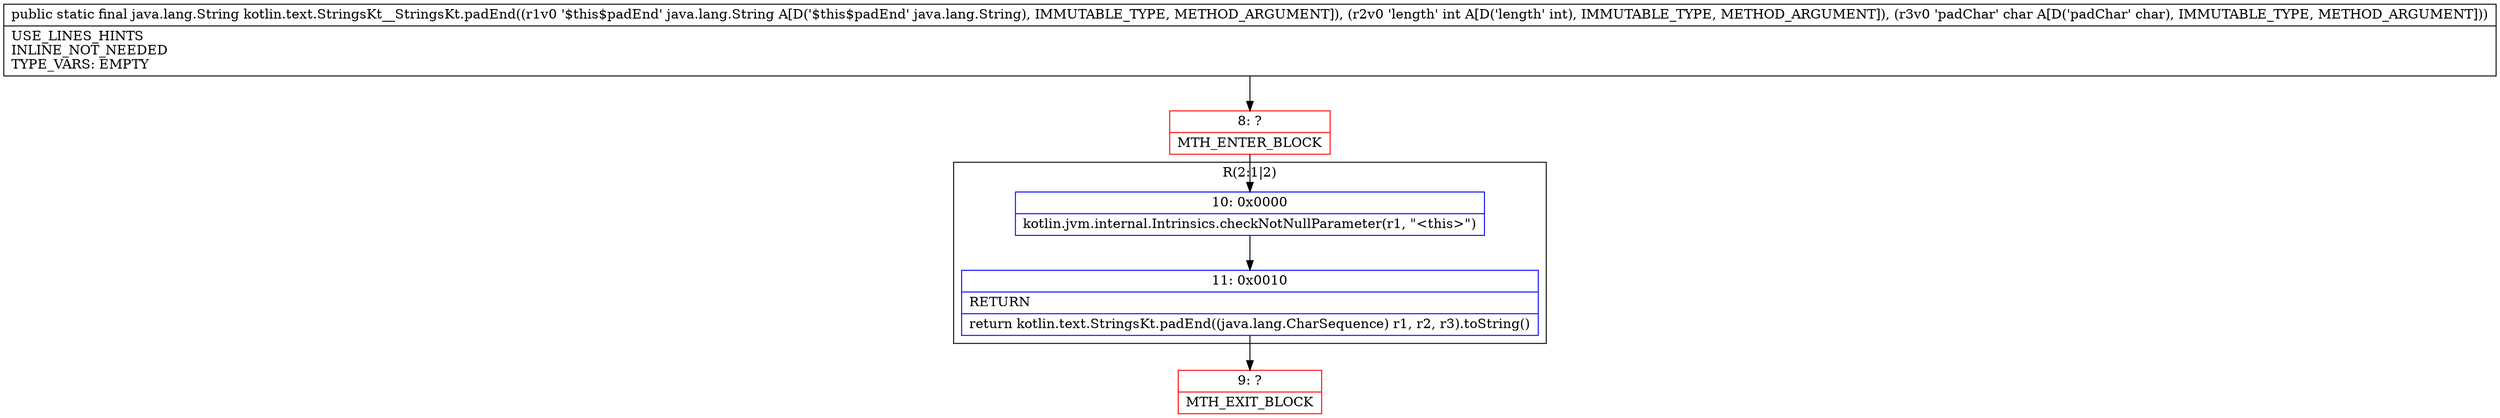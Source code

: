 digraph "CFG forkotlin.text.StringsKt__StringsKt.padEnd(Ljava\/lang\/String;IC)Ljava\/lang\/String;" {
subgraph cluster_Region_1108894918 {
label = "R(2:1|2)";
node [shape=record,color=blue];
Node_10 [shape=record,label="{10\:\ 0x0000|kotlin.jvm.internal.Intrinsics.checkNotNullParameter(r1, \"\<this\>\")\l}"];
Node_11 [shape=record,label="{11\:\ 0x0010|RETURN\l|return kotlin.text.StringsKt.padEnd((java.lang.CharSequence) r1, r2, r3).toString()\l}"];
}
Node_8 [shape=record,color=red,label="{8\:\ ?|MTH_ENTER_BLOCK\l}"];
Node_9 [shape=record,color=red,label="{9\:\ ?|MTH_EXIT_BLOCK\l}"];
MethodNode[shape=record,label="{public static final java.lang.String kotlin.text.StringsKt__StringsKt.padEnd((r1v0 '$this$padEnd' java.lang.String A[D('$this$padEnd' java.lang.String), IMMUTABLE_TYPE, METHOD_ARGUMENT]), (r2v0 'length' int A[D('length' int), IMMUTABLE_TYPE, METHOD_ARGUMENT]), (r3v0 'padChar' char A[D('padChar' char), IMMUTABLE_TYPE, METHOD_ARGUMENT]))  | USE_LINES_HINTS\lINLINE_NOT_NEEDED\lTYPE_VARS: EMPTY\l}"];
MethodNode -> Node_8;Node_10 -> Node_11;
Node_11 -> Node_9;
Node_8 -> Node_10;
}

